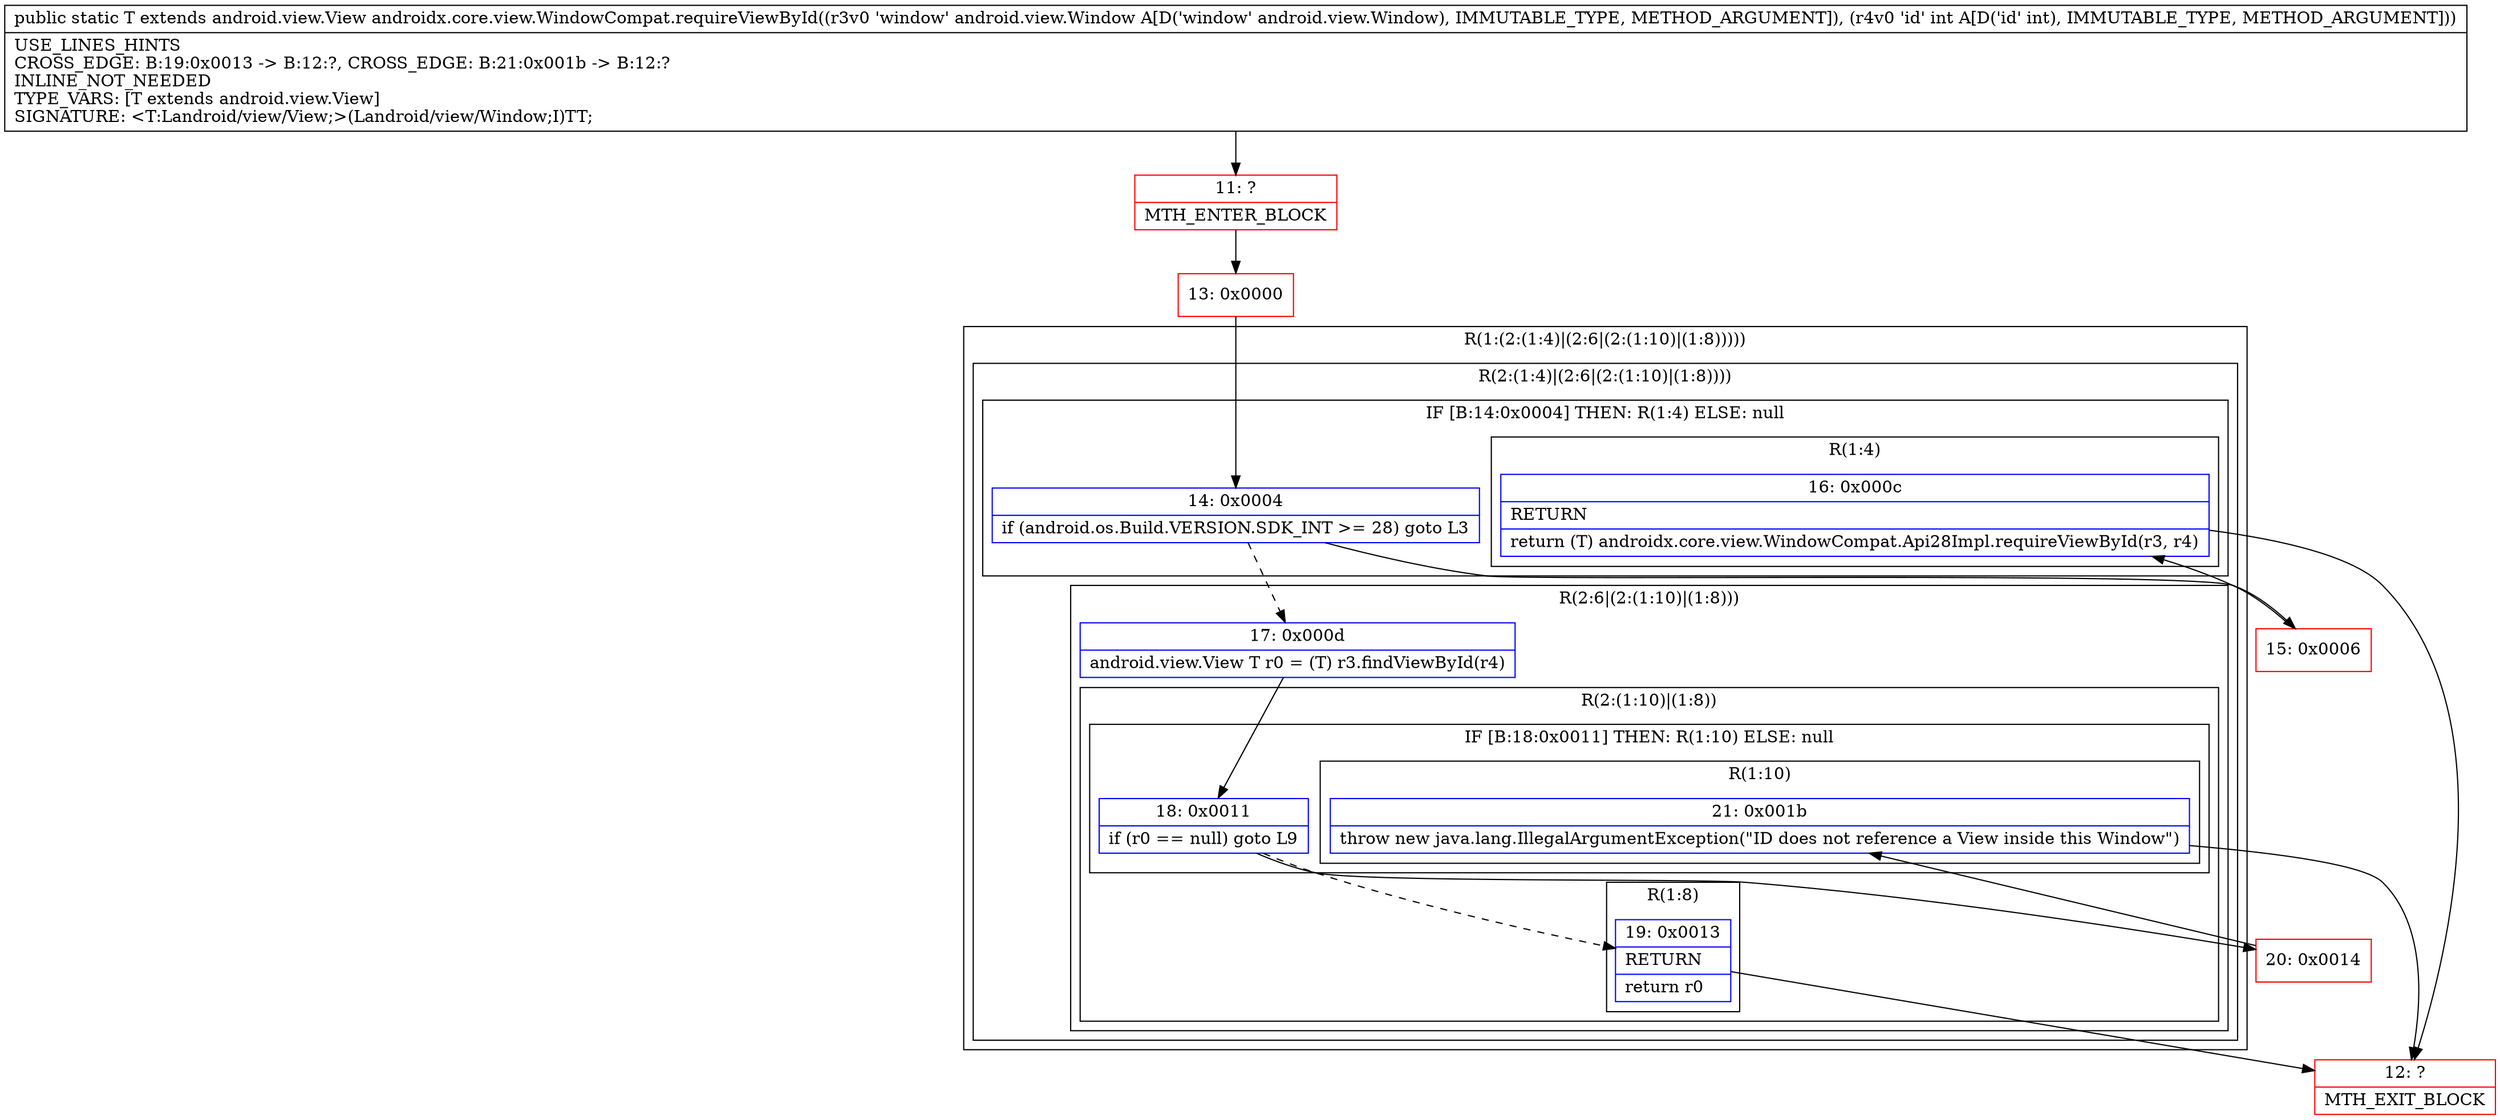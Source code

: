 digraph "CFG forandroidx.core.view.WindowCompat.requireViewById(Landroid\/view\/Window;I)Landroid\/view\/View;" {
subgraph cluster_Region_815428244 {
label = "R(1:(2:(1:4)|(2:6|(2:(1:10)|(1:8)))))";
node [shape=record,color=blue];
subgraph cluster_Region_1462909088 {
label = "R(2:(1:4)|(2:6|(2:(1:10)|(1:8))))";
node [shape=record,color=blue];
subgraph cluster_IfRegion_1201830803 {
label = "IF [B:14:0x0004] THEN: R(1:4) ELSE: null";
node [shape=record,color=blue];
Node_14 [shape=record,label="{14\:\ 0x0004|if (android.os.Build.VERSION.SDK_INT \>= 28) goto L3\l}"];
subgraph cluster_Region_176315656 {
label = "R(1:4)";
node [shape=record,color=blue];
Node_16 [shape=record,label="{16\:\ 0x000c|RETURN\l|return (T) androidx.core.view.WindowCompat.Api28Impl.requireViewById(r3, r4)\l}"];
}
}
subgraph cluster_Region_331112796 {
label = "R(2:6|(2:(1:10)|(1:8)))";
node [shape=record,color=blue];
Node_17 [shape=record,label="{17\:\ 0x000d|android.view.View T r0 = (T) r3.findViewById(r4)\l}"];
subgraph cluster_Region_1777303582 {
label = "R(2:(1:10)|(1:8))";
node [shape=record,color=blue];
subgraph cluster_IfRegion_1168084767 {
label = "IF [B:18:0x0011] THEN: R(1:10) ELSE: null";
node [shape=record,color=blue];
Node_18 [shape=record,label="{18\:\ 0x0011|if (r0 == null) goto L9\l}"];
subgraph cluster_Region_794706619 {
label = "R(1:10)";
node [shape=record,color=blue];
Node_21 [shape=record,label="{21\:\ 0x001b|throw new java.lang.IllegalArgumentException(\"ID does not reference a View inside this Window\")\l}"];
}
}
subgraph cluster_Region_1327884044 {
label = "R(1:8)";
node [shape=record,color=blue];
Node_19 [shape=record,label="{19\:\ 0x0013|RETURN\l|return r0\l}"];
}
}
}
}
}
Node_11 [shape=record,color=red,label="{11\:\ ?|MTH_ENTER_BLOCK\l}"];
Node_13 [shape=record,color=red,label="{13\:\ 0x0000}"];
Node_15 [shape=record,color=red,label="{15\:\ 0x0006}"];
Node_12 [shape=record,color=red,label="{12\:\ ?|MTH_EXIT_BLOCK\l}"];
Node_20 [shape=record,color=red,label="{20\:\ 0x0014}"];
MethodNode[shape=record,label="{public static T extends android.view.View androidx.core.view.WindowCompat.requireViewById((r3v0 'window' android.view.Window A[D('window' android.view.Window), IMMUTABLE_TYPE, METHOD_ARGUMENT]), (r4v0 'id' int A[D('id' int), IMMUTABLE_TYPE, METHOD_ARGUMENT]))  | USE_LINES_HINTS\lCROSS_EDGE: B:19:0x0013 \-\> B:12:?, CROSS_EDGE: B:21:0x001b \-\> B:12:?\lINLINE_NOT_NEEDED\lTYPE_VARS: [T extends android.view.View]\lSIGNATURE: \<T:Landroid\/view\/View;\>(Landroid\/view\/Window;I)TT;\l}"];
MethodNode -> Node_11;Node_14 -> Node_15;
Node_14 -> Node_17[style=dashed];
Node_16 -> Node_12;
Node_17 -> Node_18;
Node_18 -> Node_19[style=dashed];
Node_18 -> Node_20;
Node_21 -> Node_12;
Node_19 -> Node_12;
Node_11 -> Node_13;
Node_13 -> Node_14;
Node_15 -> Node_16;
Node_20 -> Node_21;
}

